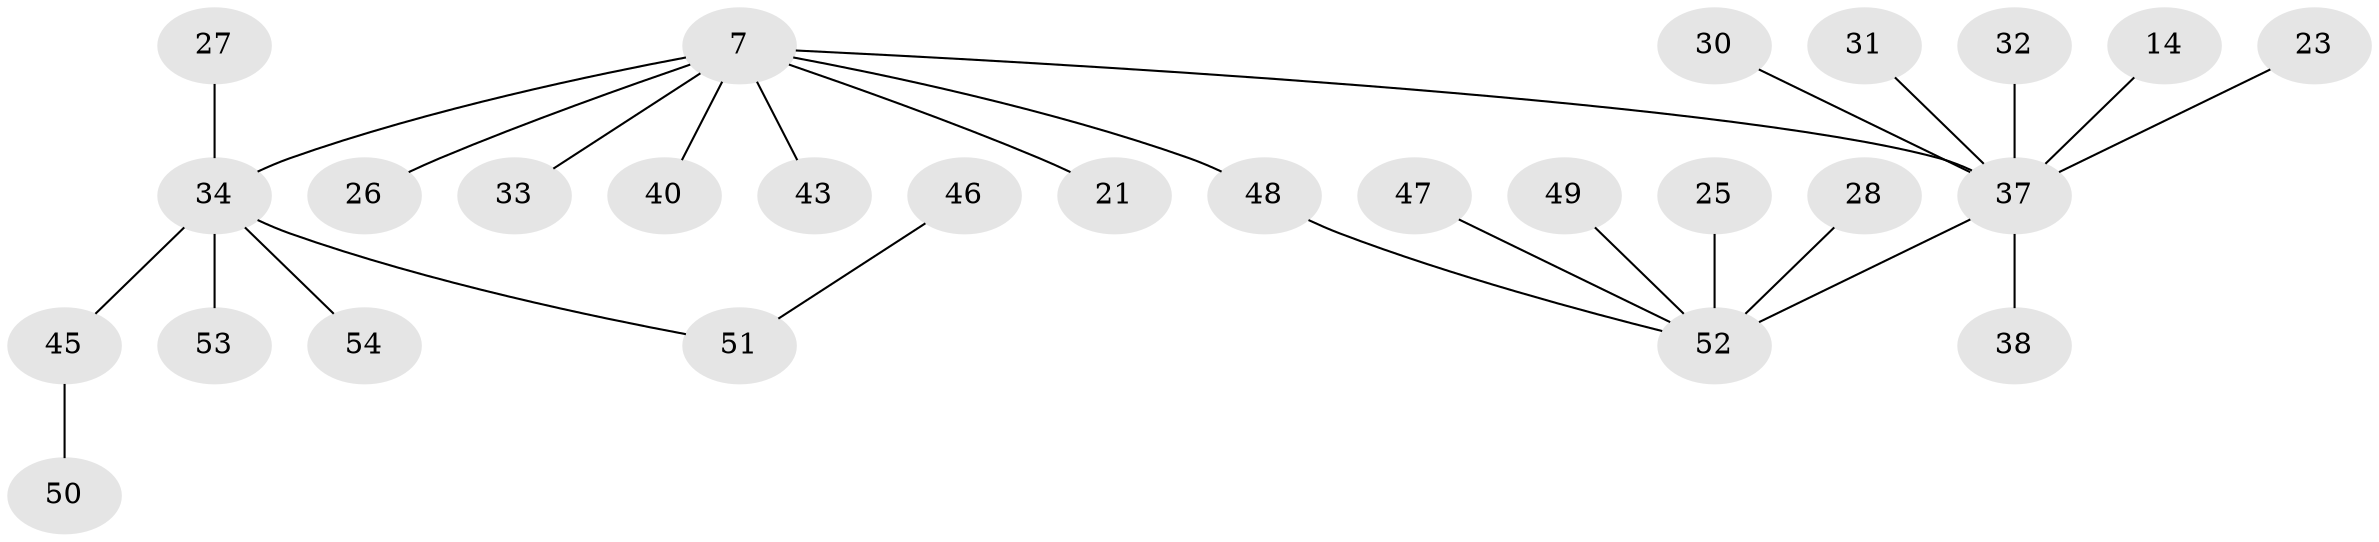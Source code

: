 // original degree distribution, {4: 0.12962962962962962, 6: 0.018518518518518517, 1: 0.48148148148148145, 8: 0.018518518518518517, 3: 0.09259259259259259, 2: 0.24074074074074073, 5: 0.018518518518518517}
// Generated by graph-tools (version 1.1) at 2025/42/03/09/25 04:42:02]
// undirected, 27 vertices, 27 edges
graph export_dot {
graph [start="1"]
  node [color=gray90,style=filled];
  7 [super="+5+3"];
  14;
  21 [super="+20"];
  23 [super="+8"];
  25;
  26;
  27;
  28;
  30;
  31;
  32;
  33;
  34 [super="+16+22+18"];
  37 [super="+29+24"];
  38;
  40;
  43 [super="+9"];
  45 [super="+44"];
  46;
  47;
  48;
  49;
  50;
  51 [super="+41"];
  52 [super="+17+42"];
  53;
  54;
  7 -- 40;
  7 -- 33;
  7 -- 48;
  7 -- 26;
  7 -- 37 [weight=2];
  7 -- 43;
  7 -- 34 [weight=2];
  7 -- 21;
  14 -- 37;
  23 -- 37;
  25 -- 52;
  27 -- 34;
  28 -- 52;
  30 -- 37;
  31 -- 37;
  32 -- 37;
  34 -- 54;
  34 -- 53;
  34 -- 51;
  34 -- 45;
  37 -- 38;
  37 -- 52 [weight=2];
  45 -- 50;
  46 -- 51;
  47 -- 52;
  48 -- 52;
  49 -- 52;
}

